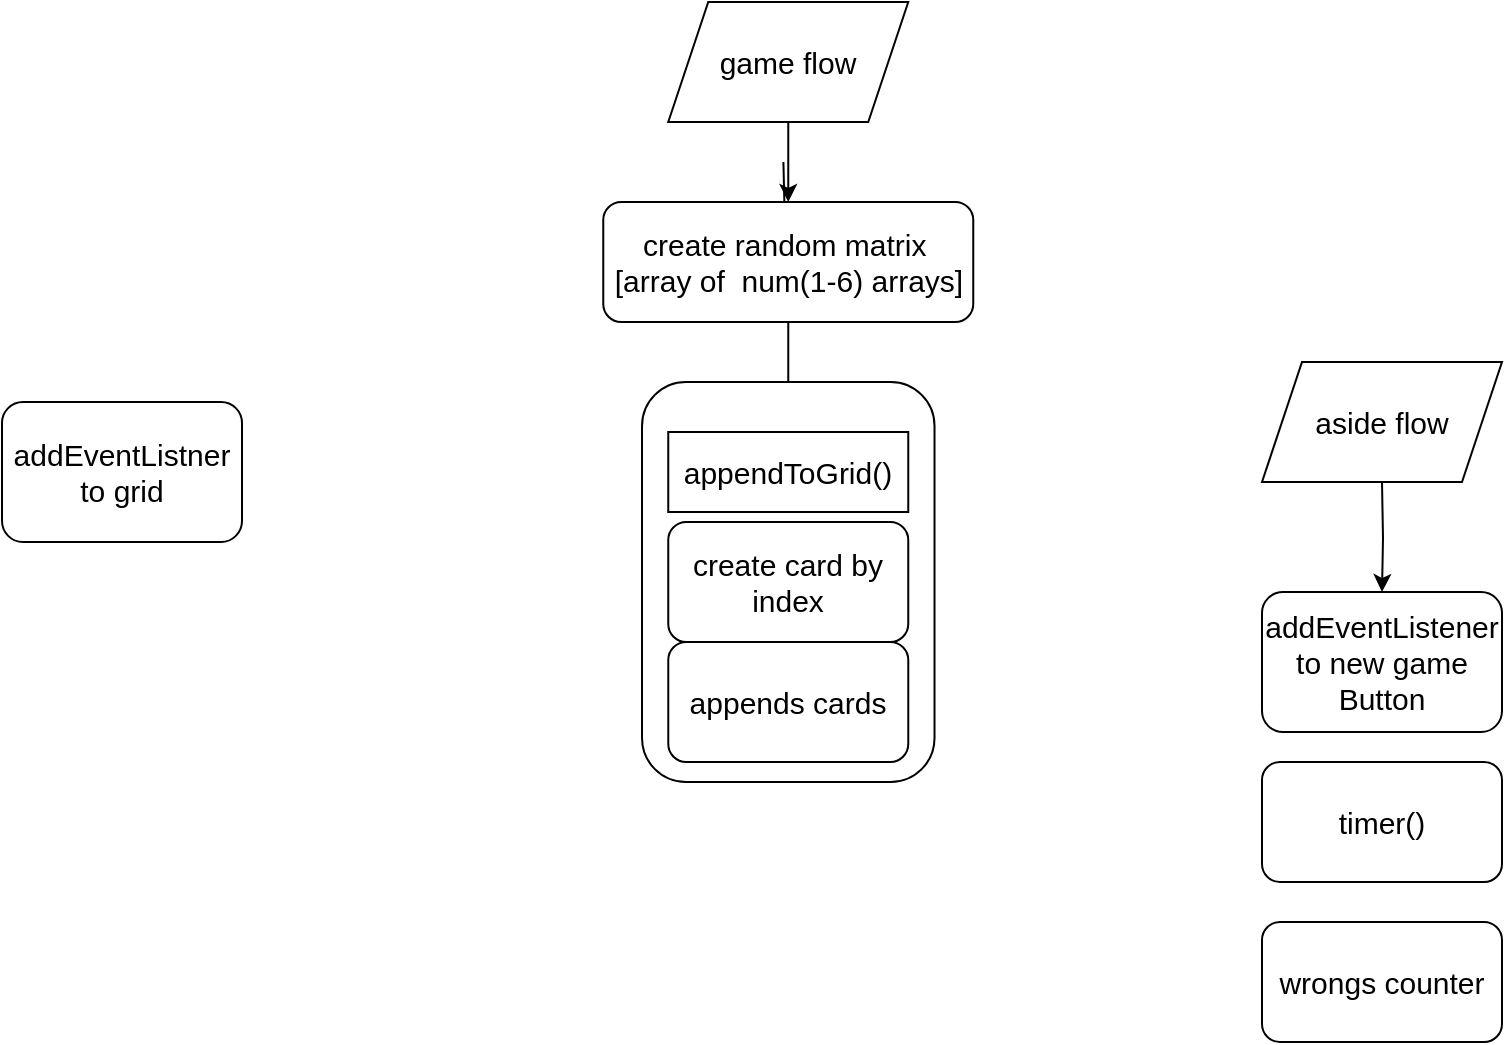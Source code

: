 <mxfile version="17.5.0" type="device"><diagram id="_-rRvuV7El7-3a4HTHRy" name="Page-1"><mxGraphModel dx="2062" dy="1065" grid="1" gridSize="10" guides="1" tooltips="1" connect="1" arrows="1" fold="1" page="1" pageScale="1" pageWidth="827" pageHeight="1169" math="0" shadow="0"><root><mxCell id="0"/><mxCell id="1" parent="0"/><mxCell id="8lpE22iWzeH3ONYGa_kX-5" value="" style="edgeStyle=orthogonalEdgeStyle;rounded=0;orthogonalLoop=1;jettySize=auto;html=1;fontSize=15;" parent="1" target="8lpE22iWzeH3ONYGa_kX-4" edge="1"><mxGeometry relative="1" as="geometry"><mxPoint x="390.7" y="150" as="sourcePoint"/></mxGeometry></mxCell><mxCell id="8lpE22iWzeH3ONYGa_kX-14" value="" style="edgeStyle=orthogonalEdgeStyle;rounded=0;orthogonalLoop=1;jettySize=auto;html=1;fontSize=15;" parent="1" source="8lpE22iWzeH3ONYGa_kX-4" target="8lpE22iWzeH3ONYGa_kX-12" edge="1"><mxGeometry relative="1" as="geometry"/></mxCell><mxCell id="8lpE22iWzeH3ONYGa_kX-4" value="create random matrix&amp;nbsp;&lt;br&gt;[array of&amp;nbsp; num(1-6) arrays]" style="rounded=1;whiteSpace=wrap;html=1;fontSize=15;" parent="1" vertex="1"><mxGeometry x="300.63" y="170" width="185" height="60" as="geometry"/></mxCell><mxCell id="8lpE22iWzeH3ONYGa_kX-9" value="" style="rounded=1;whiteSpace=wrap;html=1;fontSize=15;" parent="1" vertex="1"><mxGeometry x="320.01" y="260" width="146.25" height="200" as="geometry"/></mxCell><mxCell id="8lpE22iWzeH3ONYGa_kX-10" value="create card by index" style="rounded=1;whiteSpace=wrap;html=1;fontSize=15;" parent="1" vertex="1"><mxGeometry x="333.13" y="330" width="120" height="60" as="geometry"/></mxCell><mxCell id="8lpE22iWzeH3ONYGa_kX-11" value="appends cards" style="rounded=1;whiteSpace=wrap;html=1;fontSize=15;" parent="1" vertex="1"><mxGeometry x="333.14" y="390" width="120" height="60" as="geometry"/></mxCell><mxCell id="8lpE22iWzeH3ONYGa_kX-12" value="appendToGrid()" style="rounded=0;whiteSpace=wrap;html=1;fontSize=15;" parent="1" vertex="1"><mxGeometry x="333.13" y="285" width="120" height="40" as="geometry"/></mxCell><mxCell id="8lpE22iWzeH3ONYGa_kX-15" value="addEventListner to grid" style="rounded=1;whiteSpace=wrap;html=1;fontSize=15;" parent="1" vertex="1"><mxGeometry y="270" width="120" height="70" as="geometry"/></mxCell><mxCell id="8lpE22iWzeH3ONYGa_kX-16" value="addEventListener&lt;br&gt;to new game Button" style="rounded=1;whiteSpace=wrap;html=1;fontSize=15;" parent="1" vertex="1"><mxGeometry x="630" y="365" width="120" height="70" as="geometry"/></mxCell><mxCell id="8lpE22iWzeH3ONYGa_kX-18" value="" style="edgeStyle=orthogonalEdgeStyle;rounded=0;orthogonalLoop=1;jettySize=auto;html=1;fontSize=15;" parent="1" target="8lpE22iWzeH3ONYGa_kX-16" edge="1"><mxGeometry relative="1" as="geometry"><mxPoint x="690" y="310" as="sourcePoint"/></mxGeometry></mxCell><mxCell id="8lpE22iWzeH3ONYGa_kX-19" value="timer()" style="rounded=1;whiteSpace=wrap;html=1;fontSize=15;" parent="1" vertex="1"><mxGeometry x="630" y="450" width="120" height="60" as="geometry"/></mxCell><mxCell id="8lpE22iWzeH3ONYGa_kX-20" value="wrongs counter" style="rounded=1;whiteSpace=wrap;html=1;fontSize=15;" parent="1" vertex="1"><mxGeometry x="630" y="530" width="120" height="60" as="geometry"/></mxCell><mxCell id="8lpE22iWzeH3ONYGa_kX-25" value="" style="edgeStyle=orthogonalEdgeStyle;rounded=0;orthogonalLoop=1;jettySize=auto;html=1;fontSize=15;" parent="1" source="8lpE22iWzeH3ONYGa_kX-22" target="8lpE22iWzeH3ONYGa_kX-4" edge="1"><mxGeometry relative="1" as="geometry"/></mxCell><mxCell id="8lpE22iWzeH3ONYGa_kX-22" value="game flow" style="shape=parallelogram;perimeter=parallelogramPerimeter;whiteSpace=wrap;html=1;fixedSize=1;fontSize=15;" parent="1" vertex="1"><mxGeometry x="333.13" y="70" width="120" height="60" as="geometry"/></mxCell><mxCell id="8lpE22iWzeH3ONYGa_kX-23" value="aside flow" style="shape=parallelogram;perimeter=parallelogramPerimeter;whiteSpace=wrap;html=1;fixedSize=1;fontSize=15;" parent="1" vertex="1"><mxGeometry x="630" y="250" width="120" height="60" as="geometry"/></mxCell></root></mxGraphModel></diagram></mxfile>
